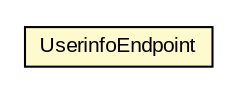 #!/usr/local/bin/dot
#
# Class diagram 
# Generated by UMLGraph version R5_6-24-gf6e263 (http://www.umlgraph.org/)
#

digraph G {
	edge [fontname="arial",fontsize=10,labelfontname="arial",labelfontsize=10];
	node [fontname="arial",fontsize=10,shape=plaintext];
	nodesep=0.25;
	ranksep=0.5;
	// net.trajano.openidconnect.provider.endpoints.UserinfoEndpoint
	c10834 [label=<<table title="net.trajano.openidconnect.provider.endpoints.UserinfoEndpoint" border="0" cellborder="1" cellspacing="0" cellpadding="2" port="p" bgcolor="lemonChiffon" href="./UserinfoEndpoint.html">
		<tr><td><table border="0" cellspacing="0" cellpadding="1">
<tr><td align="center" balign="center"> UserinfoEndpoint </td></tr>
		</table></td></tr>
		</table>>, URL="./UserinfoEndpoint.html", fontname="arial", fontcolor="black", fontsize=10.0];
}

